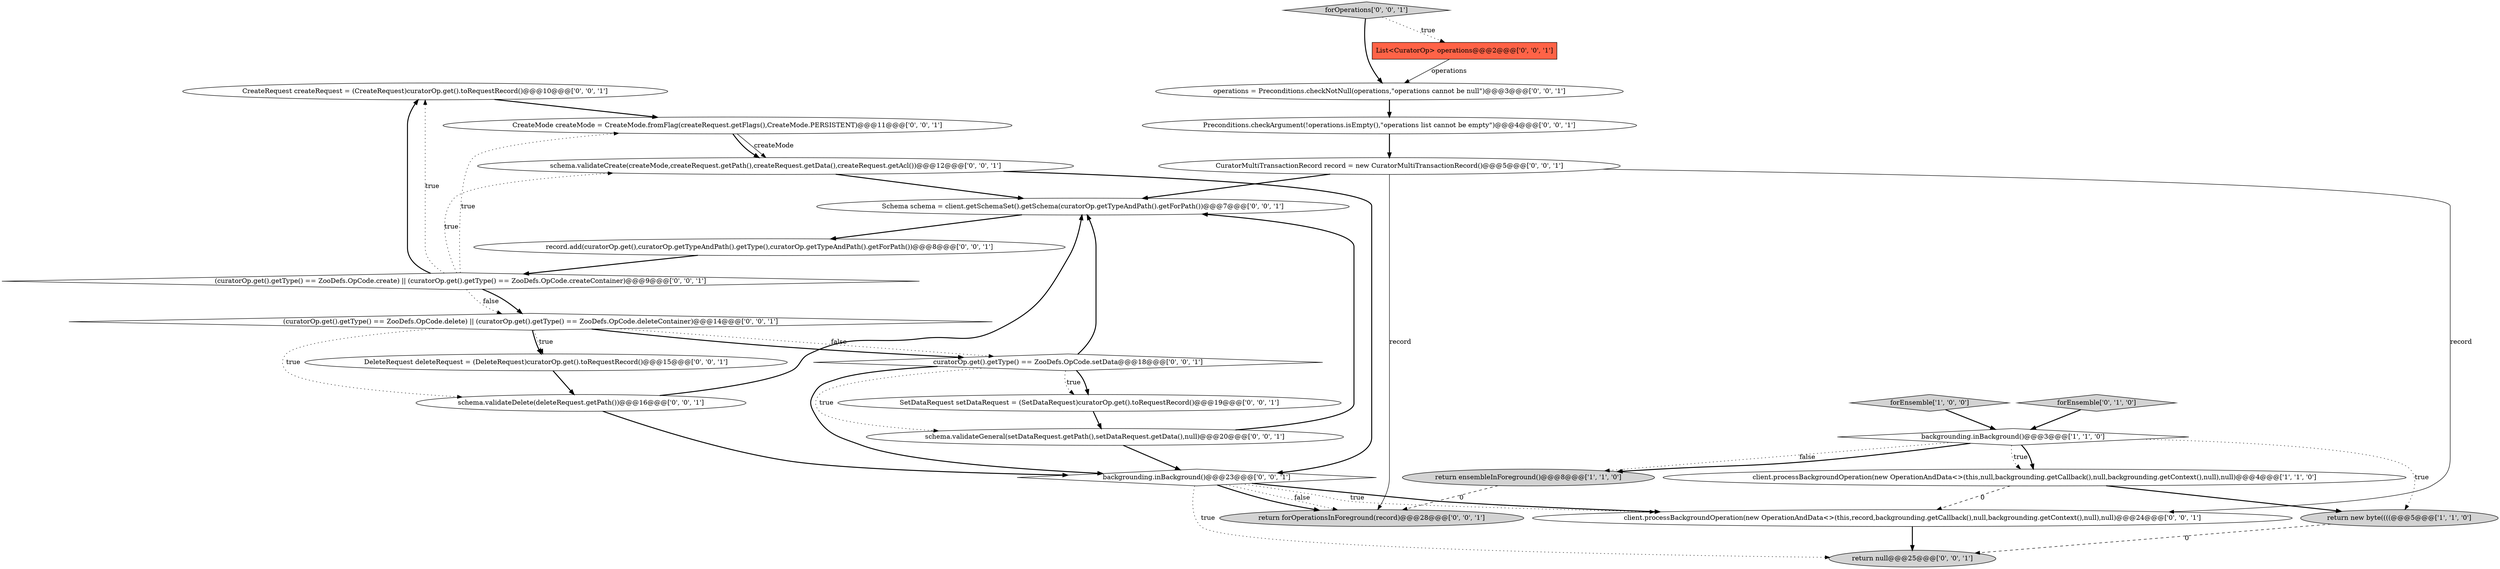 digraph {
24 [style = filled, label = "CreateRequest createRequest = (CreateRequest)curatorOp.get().toRequestRecord()@@@10@@@['0', '0', '1']", fillcolor = white, shape = ellipse image = "AAA0AAABBB3BBB"];
21 [style = filled, label = "backgrounding.inBackground()@@@23@@@['0', '0', '1']", fillcolor = white, shape = diamond image = "AAA0AAABBB3BBB"];
12 [style = filled, label = "schema.validateGeneral(setDataRequest.getPath(),setDataRequest.getData(),null)@@@20@@@['0', '0', '1']", fillcolor = white, shape = ellipse image = "AAA0AAABBB3BBB"];
20 [style = filled, label = "operations = Preconditions.checkNotNull(operations,\"operations cannot be null\")@@@3@@@['0', '0', '1']", fillcolor = white, shape = ellipse image = "AAA0AAABBB3BBB"];
13 [style = filled, label = "DeleteRequest deleteRequest = (DeleteRequest)curatorOp.get().toRequestRecord()@@@15@@@['0', '0', '1']", fillcolor = white, shape = ellipse image = "AAA0AAABBB3BBB"];
11 [style = filled, label = "curatorOp.get().getType() == ZooDefs.OpCode.setData@@@18@@@['0', '0', '1']", fillcolor = white, shape = diamond image = "AAA0AAABBB3BBB"];
19 [style = filled, label = "return forOperationsInForeground(record)@@@28@@@['0', '0', '1']", fillcolor = lightgray, shape = ellipse image = "AAA0AAABBB3BBB"];
3 [style = filled, label = "client.processBackgroundOperation(new OperationAndData<>(this,null,backgrounding.getCallback(),null,backgrounding.getContext(),null),null)@@@4@@@['1', '1', '0']", fillcolor = white, shape = ellipse image = "AAA0AAABBB1BBB"];
16 [style = filled, label = "Preconditions.checkArgument(!operations.isEmpty(),\"operations list cannot be empty\")@@@4@@@['0', '0', '1']", fillcolor = white, shape = ellipse image = "AAA0AAABBB3BBB"];
17 [style = filled, label = "(curatorOp.get().getType() == ZooDefs.OpCode.delete) || (curatorOp.get().getType() == ZooDefs.OpCode.deleteContainer)@@@14@@@['0', '0', '1']", fillcolor = white, shape = diamond image = "AAA0AAABBB3BBB"];
7 [style = filled, label = "forOperations['0', '0', '1']", fillcolor = lightgray, shape = diamond image = "AAA0AAABBB3BBB"];
5 [style = filled, label = "forEnsemble['0', '1', '0']", fillcolor = lightgray, shape = diamond image = "AAA0AAABBB2BBB"];
15 [style = filled, label = "schema.validateCreate(createMode,createRequest.getPath(),createRequest.getData(),createRequest.getAcl())@@@12@@@['0', '0', '1']", fillcolor = white, shape = ellipse image = "AAA0AAABBB3BBB"];
18 [style = filled, label = "SetDataRequest setDataRequest = (SetDataRequest)curatorOp.get().toRequestRecord()@@@19@@@['0', '0', '1']", fillcolor = white, shape = ellipse image = "AAA0AAABBB3BBB"];
0 [style = filled, label = "forEnsemble['1', '0', '0']", fillcolor = lightgray, shape = diamond image = "AAA0AAABBB1BBB"];
22 [style = filled, label = "return null@@@25@@@['0', '0', '1']", fillcolor = lightgray, shape = ellipse image = "AAA0AAABBB3BBB"];
6 [style = filled, label = "client.processBackgroundOperation(new OperationAndData<>(this,record,backgrounding.getCallback(),null,backgrounding.getContext(),null),null)@@@24@@@['0', '0', '1']", fillcolor = white, shape = ellipse image = "AAA0AAABBB3BBB"];
14 [style = filled, label = "Schema schema = client.getSchemaSet().getSchema(curatorOp.getTypeAndPath().getForPath())@@@7@@@['0', '0', '1']", fillcolor = white, shape = ellipse image = "AAA0AAABBB3BBB"];
25 [style = filled, label = "CuratorMultiTransactionRecord record = new CuratorMultiTransactionRecord()@@@5@@@['0', '0', '1']", fillcolor = white, shape = ellipse image = "AAA0AAABBB3BBB"];
1 [style = filled, label = "return new byte((((@@@5@@@['1', '1', '0']", fillcolor = lightgray, shape = ellipse image = "AAA0AAABBB1BBB"];
8 [style = filled, label = "(curatorOp.get().getType() == ZooDefs.OpCode.create) || (curatorOp.get().getType() == ZooDefs.OpCode.createContainer)@@@9@@@['0', '0', '1']", fillcolor = white, shape = diamond image = "AAA0AAABBB3BBB"];
26 [style = filled, label = "CreateMode createMode = CreateMode.fromFlag(createRequest.getFlags(),CreateMode.PERSISTENT)@@@11@@@['0', '0', '1']", fillcolor = white, shape = ellipse image = "AAA0AAABBB3BBB"];
9 [style = filled, label = "schema.validateDelete(deleteRequest.getPath())@@@16@@@['0', '0', '1']", fillcolor = white, shape = ellipse image = "AAA0AAABBB3BBB"];
2 [style = filled, label = "return ensembleInForeground()@@@8@@@['1', '1', '0']", fillcolor = lightgray, shape = ellipse image = "AAA0AAABBB1BBB"];
10 [style = filled, label = "List<CuratorOp> operations@@@2@@@['0', '0', '1']", fillcolor = tomato, shape = box image = "AAA0AAABBB3BBB"];
4 [style = filled, label = "backgrounding.inBackground()@@@3@@@['1', '1', '0']", fillcolor = white, shape = diamond image = "AAA0AAABBB1BBB"];
23 [style = filled, label = "record.add(curatorOp.get(),curatorOp.getTypeAndPath().getType(),curatorOp.getTypeAndPath().getForPath())@@@8@@@['0', '0', '1']", fillcolor = white, shape = ellipse image = "AAA0AAABBB3BBB"];
10->20 [style = solid, label="operations"];
0->4 [style = bold, label=""];
11->21 [style = bold, label=""];
4->3 [style = dotted, label="true"];
20->16 [style = bold, label=""];
11->12 [style = dotted, label="true"];
8->24 [style = dotted, label="true"];
16->25 [style = bold, label=""];
12->14 [style = bold, label=""];
4->2 [style = dotted, label="false"];
1->22 [style = dashed, label="0"];
7->10 [style = dotted, label="true"];
12->21 [style = bold, label=""];
17->13 [style = dotted, label="true"];
21->22 [style = dotted, label="true"];
25->14 [style = bold, label=""];
3->6 [style = dashed, label="0"];
15->21 [style = bold, label=""];
11->18 [style = bold, label=""];
26->15 [style = solid, label="createMode"];
9->21 [style = bold, label=""];
4->1 [style = dotted, label="true"];
8->17 [style = bold, label=""];
6->22 [style = bold, label=""];
7->20 [style = bold, label=""];
11->14 [style = bold, label=""];
5->4 [style = bold, label=""];
3->1 [style = bold, label=""];
4->2 [style = bold, label=""];
17->9 [style = dotted, label="true"];
17->11 [style = dotted, label="false"];
2->19 [style = dashed, label="0"];
26->15 [style = bold, label=""];
8->15 [style = dotted, label="true"];
21->19 [style = bold, label=""];
8->17 [style = dotted, label="false"];
8->26 [style = dotted, label="true"];
15->14 [style = bold, label=""];
25->6 [style = solid, label="record"];
17->13 [style = bold, label=""];
23->8 [style = bold, label=""];
25->19 [style = solid, label="record"];
11->18 [style = dotted, label="true"];
17->11 [style = bold, label=""];
9->14 [style = bold, label=""];
21->6 [style = dotted, label="true"];
21->19 [style = dotted, label="false"];
14->23 [style = bold, label=""];
13->9 [style = bold, label=""];
18->12 [style = bold, label=""];
8->24 [style = bold, label=""];
21->6 [style = bold, label=""];
24->26 [style = bold, label=""];
4->3 [style = bold, label=""];
}
